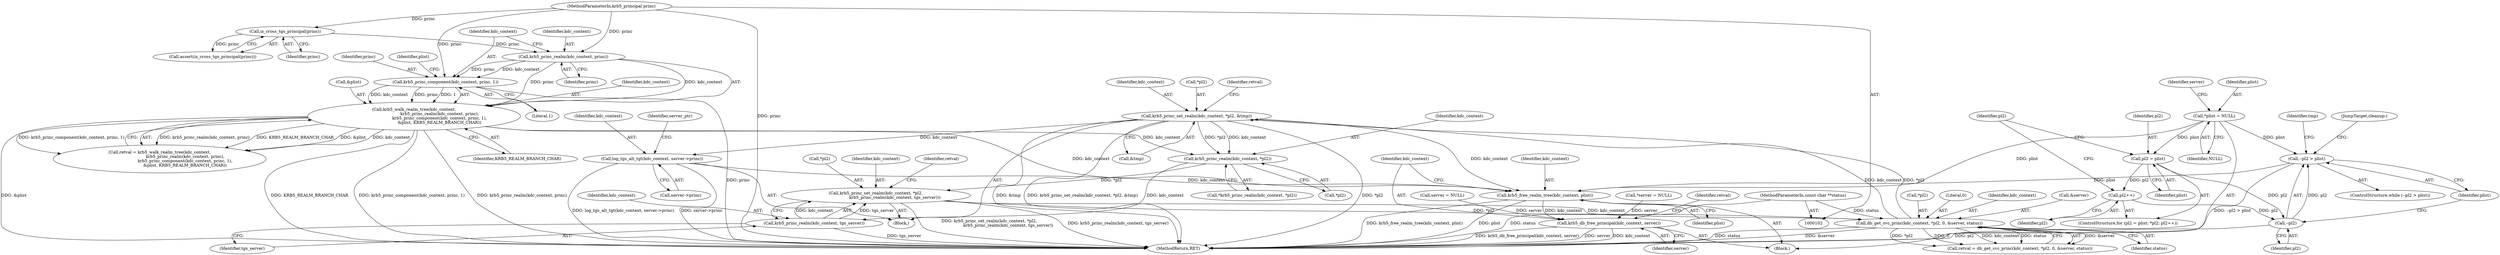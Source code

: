 digraph "0_krb5_4c023ba43c16396f0d199e2df1cfa59b88b62acc@API" {
"1000229" [label="(Call,krb5_free_realm_tree(kdc_context, plist))"];
"1000181" [label="(Call,krb5_princ_set_realm(kdc_context, *pl2, &tmp))"];
"1000173" [label="(Call,db_get_svc_princ(kdc_context, *pl2, 0, &server, status))"];
"1000164" [label="(Call,krb5_princ_set_realm(kdc_context, *pl2,\n                             krb5_princ_realm(kdc_context, tgs_server)))"];
"1000168" [label="(Call,krb5_princ_realm(kdc_context, tgs_server))"];
"1000160" [label="(Call,krb5_princ_realm(kdc_context, *pl2))"];
"1000129" [label="(Call,krb5_walk_realm_tree(kdc_context,\n                                       krb5_princ_realm(kdc_context, princ),\n                                       krb5_princ_component(kdc_context, princ, 1),\n                                       &plist, KRB5_REALM_BRANCH_CHAR))"];
"1000134" [label="(Call,krb5_princ_component(kdc_context, princ, 1))"];
"1000131" [label="(Call,krb5_princ_realm(kdc_context, princ))"];
"1000124" [label="(Call,is_cross_tgs_principal(princ))"];
"1000104" [label="(MethodParameterIn,krb5_principal princ)"];
"1000106" [label="(MethodParameterIn,const char **status)"];
"1000196" [label="(Call,log_tgs_alt_tgt(kdc_context, server->princ))"];
"1000152" [label="(Call,--pl2 > plist)"];
"1000153" [label="(Call,--pl2)"];
"1000144" [label="(Call,pl2 = plist)"];
"1000110" [label="(Call,*plist = NULL)"];
"1000149" [label="(Call,pl2++)"];
"1000232" [label="(Call,krb5_db_free_principal(kdc_context, server))"];
"1000209" [label="(JumpTarget,cleanup:)"];
"1000173" [label="(Call,db_get_svc_princ(kdc_context, *pl2, 0, &server, status))"];
"1000133" [label="(Identifier,princ)"];
"1000143" [label="(ControlStructure,for (pl2 = plist; *pl2; pl2++))"];
"1000161" [label="(Identifier,kdc_context)"];
"1000124" [label="(Call,is_cross_tgs_principal(princ))"];
"1000177" [label="(Literal,0)"];
"1000116" [label="(Call,*server = NULL)"];
"1000156" [label="(Block,)"];
"1000137" [label="(Literal,1)"];
"1000168" [label="(Call,krb5_princ_realm(kdc_context, tgs_server))"];
"1000150" [label="(Identifier,pl2)"];
"1000134" [label="(Call,krb5_princ_component(kdc_context, princ, 1))"];
"1000123" [label="(Call,assert(is_cross_tgs_principal(princ)))"];
"1000203" [label="(Identifier,server_ptr)"];
"1000152" [label="(Call,--pl2 > plist)"];
"1000166" [label="(Call,*pl2)"];
"1000125" [label="(Identifier,princ)"];
"1000155" [label="(Identifier,plist)"];
"1000182" [label="(Identifier,kdc_context)"];
"1000230" [label="(Identifier,kdc_context)"];
"1000174" [label="(Identifier,kdc_context)"];
"1000164" [label="(Call,krb5_princ_set_realm(kdc_context, *pl2,\n                             krb5_princ_realm(kdc_context, tgs_server)))"];
"1000159" [label="(Call,*krb5_princ_realm(kdc_context, *pl2))"];
"1000140" [label="(Identifier,KRB5_REALM_BRANCH_CHAR)"];
"1000198" [label="(Call,server->princ)"];
"1000110" [label="(Call,*plist = NULL)"];
"1000162" [label="(Call,*pl2)"];
"1000129" [label="(Call,krb5_walk_realm_tree(kdc_context,\n                                       krb5_princ_realm(kdc_context, princ),\n                                       krb5_princ_component(kdc_context, princ, 1),\n                                       &plist, KRB5_REALM_BRANCH_CHAR))"];
"1000171" [label="(Call,retval = db_get_svc_princ(kdc_context, *pl2, 0, &server, status))"];
"1000145" [label="(Identifier,pl2)"];
"1000138" [label="(Call,&plist)"];
"1000234" [label="(Identifier,server)"];
"1000183" [label="(Call,*pl2)"];
"1000127" [label="(Call,retval = krb5_walk_realm_tree(kdc_context,\n                                       krb5_princ_realm(kdc_context, princ),\n                                       krb5_princ_component(kdc_context, princ, 1),\n                                       &plist, KRB5_REALM_BRANCH_CHAR))"];
"1000178" [label="(Call,&server)"];
"1000130" [label="(Identifier,kdc_context)"];
"1000229" [label="(Call,krb5_free_realm_tree(kdc_context, plist))"];
"1000197" [label="(Identifier,kdc_context)"];
"1000144" [label="(Call,pl2 = plist)"];
"1000205" [label="(Call,server = NULL)"];
"1000236" [label="(Identifier,retval)"];
"1000117" [label="(Identifier,server)"];
"1000189" [label="(Identifier,retval)"];
"1000233" [label="(Identifier,kdc_context)"];
"1000107" [label="(Block,)"];
"1000170" [label="(Identifier,tgs_server)"];
"1000135" [label="(Identifier,kdc_context)"];
"1000146" [label="(Identifier,plist)"];
"1000106" [label="(MethodParameterIn,const char **status)"];
"1000112" [label="(Identifier,NULL)"];
"1000111" [label="(Identifier,plist)"];
"1000231" [label="(Identifier,plist)"];
"1000139" [label="(Identifier,plist)"];
"1000237" [label="(MethodReturn,RET)"];
"1000175" [label="(Call,*pl2)"];
"1000196" [label="(Call,log_tgs_alt_tgt(kdc_context, server->princ))"];
"1000158" [label="(Identifier,tmp)"];
"1000148" [label="(Identifier,pl2)"];
"1000180" [label="(Identifier,status)"];
"1000153" [label="(Call,--pl2)"];
"1000149" [label="(Call,pl2++)"];
"1000132" [label="(Identifier,kdc_context)"];
"1000232" [label="(Call,krb5_db_free_principal(kdc_context, server))"];
"1000154" [label="(Identifier,pl2)"];
"1000172" [label="(Identifier,retval)"];
"1000160" [label="(Call,krb5_princ_realm(kdc_context, *pl2))"];
"1000181" [label="(Call,krb5_princ_set_realm(kdc_context, *pl2, &tmp))"];
"1000131" [label="(Call,krb5_princ_realm(kdc_context, princ))"];
"1000104" [label="(MethodParameterIn,krb5_principal princ)"];
"1000185" [label="(Call,&tmp)"];
"1000151" [label="(ControlStructure,while (--pl2 > plist))"];
"1000169" [label="(Identifier,kdc_context)"];
"1000165" [label="(Identifier,kdc_context)"];
"1000136" [label="(Identifier,princ)"];
"1000229" -> "1000107"  [label="AST: "];
"1000229" -> "1000231"  [label="CFG: "];
"1000230" -> "1000229"  [label="AST: "];
"1000231" -> "1000229"  [label="AST: "];
"1000233" -> "1000229"  [label="CFG: "];
"1000229" -> "1000237"  [label="DDG: plist"];
"1000229" -> "1000237"  [label="DDG: krb5_free_realm_tree(kdc_context, plist)"];
"1000181" -> "1000229"  [label="DDG: kdc_context"];
"1000129" -> "1000229"  [label="DDG: kdc_context"];
"1000196" -> "1000229"  [label="DDG: kdc_context"];
"1000152" -> "1000229"  [label="DDG: plist"];
"1000110" -> "1000229"  [label="DDG: plist"];
"1000229" -> "1000232"  [label="DDG: kdc_context"];
"1000181" -> "1000156"  [label="AST: "];
"1000181" -> "1000185"  [label="CFG: "];
"1000182" -> "1000181"  [label="AST: "];
"1000183" -> "1000181"  [label="AST: "];
"1000185" -> "1000181"  [label="AST: "];
"1000189" -> "1000181"  [label="CFG: "];
"1000181" -> "1000237"  [label="DDG: &tmp"];
"1000181" -> "1000237"  [label="DDG: krb5_princ_set_realm(kdc_context, *pl2, &tmp)"];
"1000181" -> "1000237"  [label="DDG: *pl2"];
"1000181" -> "1000160"  [label="DDG: kdc_context"];
"1000181" -> "1000160"  [label="DDG: *pl2"];
"1000173" -> "1000181"  [label="DDG: kdc_context"];
"1000173" -> "1000181"  [label="DDG: *pl2"];
"1000181" -> "1000196"  [label="DDG: kdc_context"];
"1000173" -> "1000171"  [label="AST: "];
"1000173" -> "1000180"  [label="CFG: "];
"1000174" -> "1000173"  [label="AST: "];
"1000175" -> "1000173"  [label="AST: "];
"1000177" -> "1000173"  [label="AST: "];
"1000178" -> "1000173"  [label="AST: "];
"1000180" -> "1000173"  [label="AST: "];
"1000171" -> "1000173"  [label="CFG: "];
"1000173" -> "1000237"  [label="DDG: &server"];
"1000173" -> "1000237"  [label="DDG: status"];
"1000173" -> "1000171"  [label="DDG: &server"];
"1000173" -> "1000171"  [label="DDG: *pl2"];
"1000173" -> "1000171"  [label="DDG: 0"];
"1000173" -> "1000171"  [label="DDG: kdc_context"];
"1000173" -> "1000171"  [label="DDG: status"];
"1000164" -> "1000173"  [label="DDG: kdc_context"];
"1000164" -> "1000173"  [label="DDG: *pl2"];
"1000106" -> "1000173"  [label="DDG: status"];
"1000164" -> "1000156"  [label="AST: "];
"1000164" -> "1000168"  [label="CFG: "];
"1000165" -> "1000164"  [label="AST: "];
"1000166" -> "1000164"  [label="AST: "];
"1000168" -> "1000164"  [label="AST: "];
"1000172" -> "1000164"  [label="CFG: "];
"1000164" -> "1000237"  [label="DDG: krb5_princ_realm(kdc_context, tgs_server)"];
"1000164" -> "1000237"  [label="DDG: krb5_princ_set_realm(kdc_context, *pl2,\n                             krb5_princ_realm(kdc_context, tgs_server))"];
"1000168" -> "1000164"  [label="DDG: kdc_context"];
"1000168" -> "1000164"  [label="DDG: tgs_server"];
"1000160" -> "1000164"  [label="DDG: *pl2"];
"1000168" -> "1000170"  [label="CFG: "];
"1000169" -> "1000168"  [label="AST: "];
"1000170" -> "1000168"  [label="AST: "];
"1000168" -> "1000237"  [label="DDG: tgs_server"];
"1000160" -> "1000168"  [label="DDG: kdc_context"];
"1000160" -> "1000159"  [label="AST: "];
"1000160" -> "1000162"  [label="CFG: "];
"1000161" -> "1000160"  [label="AST: "];
"1000162" -> "1000160"  [label="AST: "];
"1000159" -> "1000160"  [label="CFG: "];
"1000129" -> "1000160"  [label="DDG: kdc_context"];
"1000129" -> "1000127"  [label="AST: "];
"1000129" -> "1000140"  [label="CFG: "];
"1000130" -> "1000129"  [label="AST: "];
"1000131" -> "1000129"  [label="AST: "];
"1000134" -> "1000129"  [label="AST: "];
"1000138" -> "1000129"  [label="AST: "];
"1000140" -> "1000129"  [label="AST: "];
"1000127" -> "1000129"  [label="CFG: "];
"1000129" -> "1000237"  [label="DDG: &plist"];
"1000129" -> "1000237"  [label="DDG: KRB5_REALM_BRANCH_CHAR"];
"1000129" -> "1000237"  [label="DDG: krb5_princ_component(kdc_context, princ, 1)"];
"1000129" -> "1000237"  [label="DDG: krb5_princ_realm(kdc_context, princ)"];
"1000129" -> "1000127"  [label="DDG: krb5_princ_realm(kdc_context, princ)"];
"1000129" -> "1000127"  [label="DDG: KRB5_REALM_BRANCH_CHAR"];
"1000129" -> "1000127"  [label="DDG: &plist"];
"1000129" -> "1000127"  [label="DDG: kdc_context"];
"1000129" -> "1000127"  [label="DDG: krb5_princ_component(kdc_context, princ, 1)"];
"1000134" -> "1000129"  [label="DDG: kdc_context"];
"1000134" -> "1000129"  [label="DDG: princ"];
"1000134" -> "1000129"  [label="DDG: 1"];
"1000131" -> "1000129"  [label="DDG: kdc_context"];
"1000131" -> "1000129"  [label="DDG: princ"];
"1000134" -> "1000137"  [label="CFG: "];
"1000135" -> "1000134"  [label="AST: "];
"1000136" -> "1000134"  [label="AST: "];
"1000137" -> "1000134"  [label="AST: "];
"1000139" -> "1000134"  [label="CFG: "];
"1000134" -> "1000237"  [label="DDG: princ"];
"1000131" -> "1000134"  [label="DDG: kdc_context"];
"1000131" -> "1000134"  [label="DDG: princ"];
"1000104" -> "1000134"  [label="DDG: princ"];
"1000131" -> "1000133"  [label="CFG: "];
"1000132" -> "1000131"  [label="AST: "];
"1000133" -> "1000131"  [label="AST: "];
"1000135" -> "1000131"  [label="CFG: "];
"1000124" -> "1000131"  [label="DDG: princ"];
"1000104" -> "1000131"  [label="DDG: princ"];
"1000124" -> "1000123"  [label="AST: "];
"1000124" -> "1000125"  [label="CFG: "];
"1000125" -> "1000124"  [label="AST: "];
"1000123" -> "1000124"  [label="CFG: "];
"1000124" -> "1000123"  [label="DDG: princ"];
"1000104" -> "1000124"  [label="DDG: princ"];
"1000104" -> "1000102"  [label="AST: "];
"1000104" -> "1000237"  [label="DDG: princ"];
"1000106" -> "1000102"  [label="AST: "];
"1000106" -> "1000237"  [label="DDG: status"];
"1000196" -> "1000156"  [label="AST: "];
"1000196" -> "1000198"  [label="CFG: "];
"1000197" -> "1000196"  [label="AST: "];
"1000198" -> "1000196"  [label="AST: "];
"1000203" -> "1000196"  [label="CFG: "];
"1000196" -> "1000237"  [label="DDG: log_tgs_alt_tgt(kdc_context, server->princ)"];
"1000196" -> "1000237"  [label="DDG: server->princ"];
"1000152" -> "1000151"  [label="AST: "];
"1000152" -> "1000155"  [label="CFG: "];
"1000153" -> "1000152"  [label="AST: "];
"1000155" -> "1000152"  [label="AST: "];
"1000158" -> "1000152"  [label="CFG: "];
"1000209" -> "1000152"  [label="CFG: "];
"1000152" -> "1000237"  [label="DDG: --pl2 > plist"];
"1000153" -> "1000152"  [label="DDG: pl2"];
"1000110" -> "1000152"  [label="DDG: plist"];
"1000153" -> "1000154"  [label="CFG: "];
"1000154" -> "1000153"  [label="AST: "];
"1000155" -> "1000153"  [label="CFG: "];
"1000153" -> "1000237"  [label="DDG: pl2"];
"1000144" -> "1000153"  [label="DDG: pl2"];
"1000149" -> "1000153"  [label="DDG: pl2"];
"1000144" -> "1000143"  [label="AST: "];
"1000144" -> "1000146"  [label="CFG: "];
"1000145" -> "1000144"  [label="AST: "];
"1000146" -> "1000144"  [label="AST: "];
"1000148" -> "1000144"  [label="CFG: "];
"1000110" -> "1000144"  [label="DDG: plist"];
"1000144" -> "1000149"  [label="DDG: pl2"];
"1000110" -> "1000107"  [label="AST: "];
"1000110" -> "1000112"  [label="CFG: "];
"1000111" -> "1000110"  [label="AST: "];
"1000112" -> "1000110"  [label="AST: "];
"1000117" -> "1000110"  [label="CFG: "];
"1000149" -> "1000143"  [label="AST: "];
"1000149" -> "1000150"  [label="CFG: "];
"1000150" -> "1000149"  [label="AST: "];
"1000148" -> "1000149"  [label="CFG: "];
"1000232" -> "1000107"  [label="AST: "];
"1000232" -> "1000234"  [label="CFG: "];
"1000233" -> "1000232"  [label="AST: "];
"1000234" -> "1000232"  [label="AST: "];
"1000236" -> "1000232"  [label="CFG: "];
"1000232" -> "1000237"  [label="DDG: kdc_context"];
"1000232" -> "1000237"  [label="DDG: krb5_db_free_principal(kdc_context, server)"];
"1000232" -> "1000237"  [label="DDG: server"];
"1000116" -> "1000232"  [label="DDG: server"];
"1000205" -> "1000232"  [label="DDG: server"];
}
